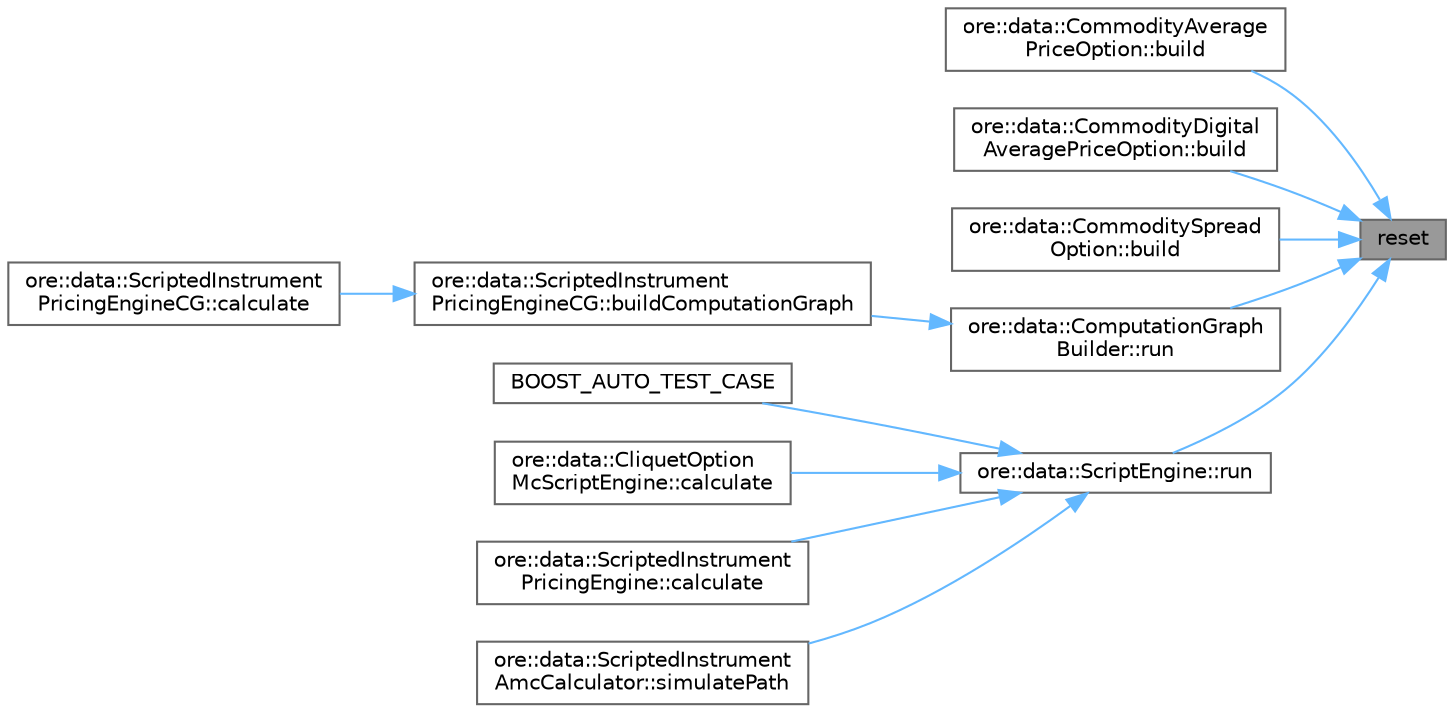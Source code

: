 digraph "reset"
{
 // INTERACTIVE_SVG=YES
 // LATEX_PDF_SIZE
  bgcolor="transparent";
  edge [fontname=Helvetica,fontsize=10,labelfontname=Helvetica,labelfontsize=10];
  node [fontname=Helvetica,fontsize=10,shape=box,height=0.2,width=0.4];
  rankdir="RL";
  Node1 [label="reset",height=0.2,width=0.4,color="gray40", fillcolor="grey60", style="filled", fontcolor="black",tooltip=" "];
  Node1 -> Node2 [dir="back",color="steelblue1",style="solid"];
  Node2 [label="ore::data::CommodityAverage\lPriceOption::build",height=0.2,width=0.4,color="grey40", fillcolor="white", style="filled",URL="$classore_1_1data_1_1_commodity_average_price_option.html#a7158c90da58d23d6c8d55040bb585107",tooltip=" "];
  Node1 -> Node3 [dir="back",color="steelblue1",style="solid"];
  Node3 [label="ore::data::CommodityDigital\lAveragePriceOption::build",height=0.2,width=0.4,color="grey40", fillcolor="white", style="filled",URL="$classore_1_1data_1_1_commodity_digital_average_price_option.html#a7158c90da58d23d6c8d55040bb585107",tooltip=" "];
  Node1 -> Node4 [dir="back",color="steelblue1",style="solid"];
  Node4 [label="ore::data::CommoditySpread\lOption::build",height=0.2,width=0.4,color="grey40", fillcolor="white", style="filled",URL="$classore_1_1data_1_1_commodity_spread_option.html#a7158c90da58d23d6c8d55040bb585107",tooltip="Implement the build method."];
  Node1 -> Node5 [dir="back",color="steelblue1",style="solid"];
  Node5 [label="ore::data::ComputationGraph\lBuilder::run",height=0.2,width=0.4,color="grey40", fillcolor="white", style="filled",URL="$classore_1_1data_1_1_computation_graph_builder.html#abba3d68d2267931401da38b708f7be34",tooltip=" "];
  Node5 -> Node6 [dir="back",color="steelblue1",style="solid"];
  Node6 [label="ore::data::ScriptedInstrument\lPricingEngineCG::buildComputationGraph",height=0.2,width=0.4,color="grey40", fillcolor="white", style="filled",URL="$classore_1_1data_1_1_scripted_instrument_pricing_engine_c_g.html#a28d7f909bffe492b808dfd3897cb1a46",tooltip=" "];
  Node6 -> Node7 [dir="back",color="steelblue1",style="solid"];
  Node7 [label="ore::data::ScriptedInstrument\lPricingEngineCG::calculate",height=0.2,width=0.4,color="grey40", fillcolor="white", style="filled",URL="$classore_1_1data_1_1_scripted_instrument_pricing_engine_c_g.html#a61eb1a24e5329ccc296715a40dc3a19a",tooltip=" "];
  Node1 -> Node8 [dir="back",color="steelblue1",style="solid"];
  Node8 [label="ore::data::ScriptEngine::run",height=0.2,width=0.4,color="grey40", fillcolor="white", style="filled",URL="$classore_1_1data_1_1_script_engine.html#a048bd28a62b4dc0639f3f45cc9f192e8",tooltip=" "];
  Node8 -> Node9 [dir="back",color="steelblue1",style="solid"];
  Node9 [label="BOOST_AUTO_TEST_CASE",height=0.2,width=0.4,color="grey40", fillcolor="white", style="filled",URL="$test_2gaussiancam_8cpp.html#a6937c98e7b740f32cfe52b4bcd512744",tooltip=" "];
  Node8 -> Node10 [dir="back",color="steelblue1",style="solid"];
  Node10 [label="ore::data::CliquetOption\lMcScriptEngine::calculate",height=0.2,width=0.4,color="grey40", fillcolor="white", style="filled",URL="$classore_1_1data_1_1_cliquet_option_mc_script_engine.html#a61eb1a24e5329ccc296715a40dc3a19a",tooltip=" "];
  Node8 -> Node11 [dir="back",color="steelblue1",style="solid"];
  Node11 [label="ore::data::ScriptedInstrument\lPricingEngine::calculate",height=0.2,width=0.4,color="grey40", fillcolor="white", style="filled",URL="$classore_1_1data_1_1_scripted_instrument_pricing_engine.html#a61eb1a24e5329ccc296715a40dc3a19a",tooltip=" "];
  Node8 -> Node12 [dir="back",color="steelblue1",style="solid"];
  Node12 [label="ore::data::ScriptedInstrument\lAmcCalculator::simulatePath",height=0.2,width=0.4,color="grey40", fillcolor="white", style="filled",URL="$classore_1_1data_1_1_scripted_instrument_amc_calculator.html#a533c38ca6ccefbc695a8f80f3ef67251",tooltip=" "];
}
